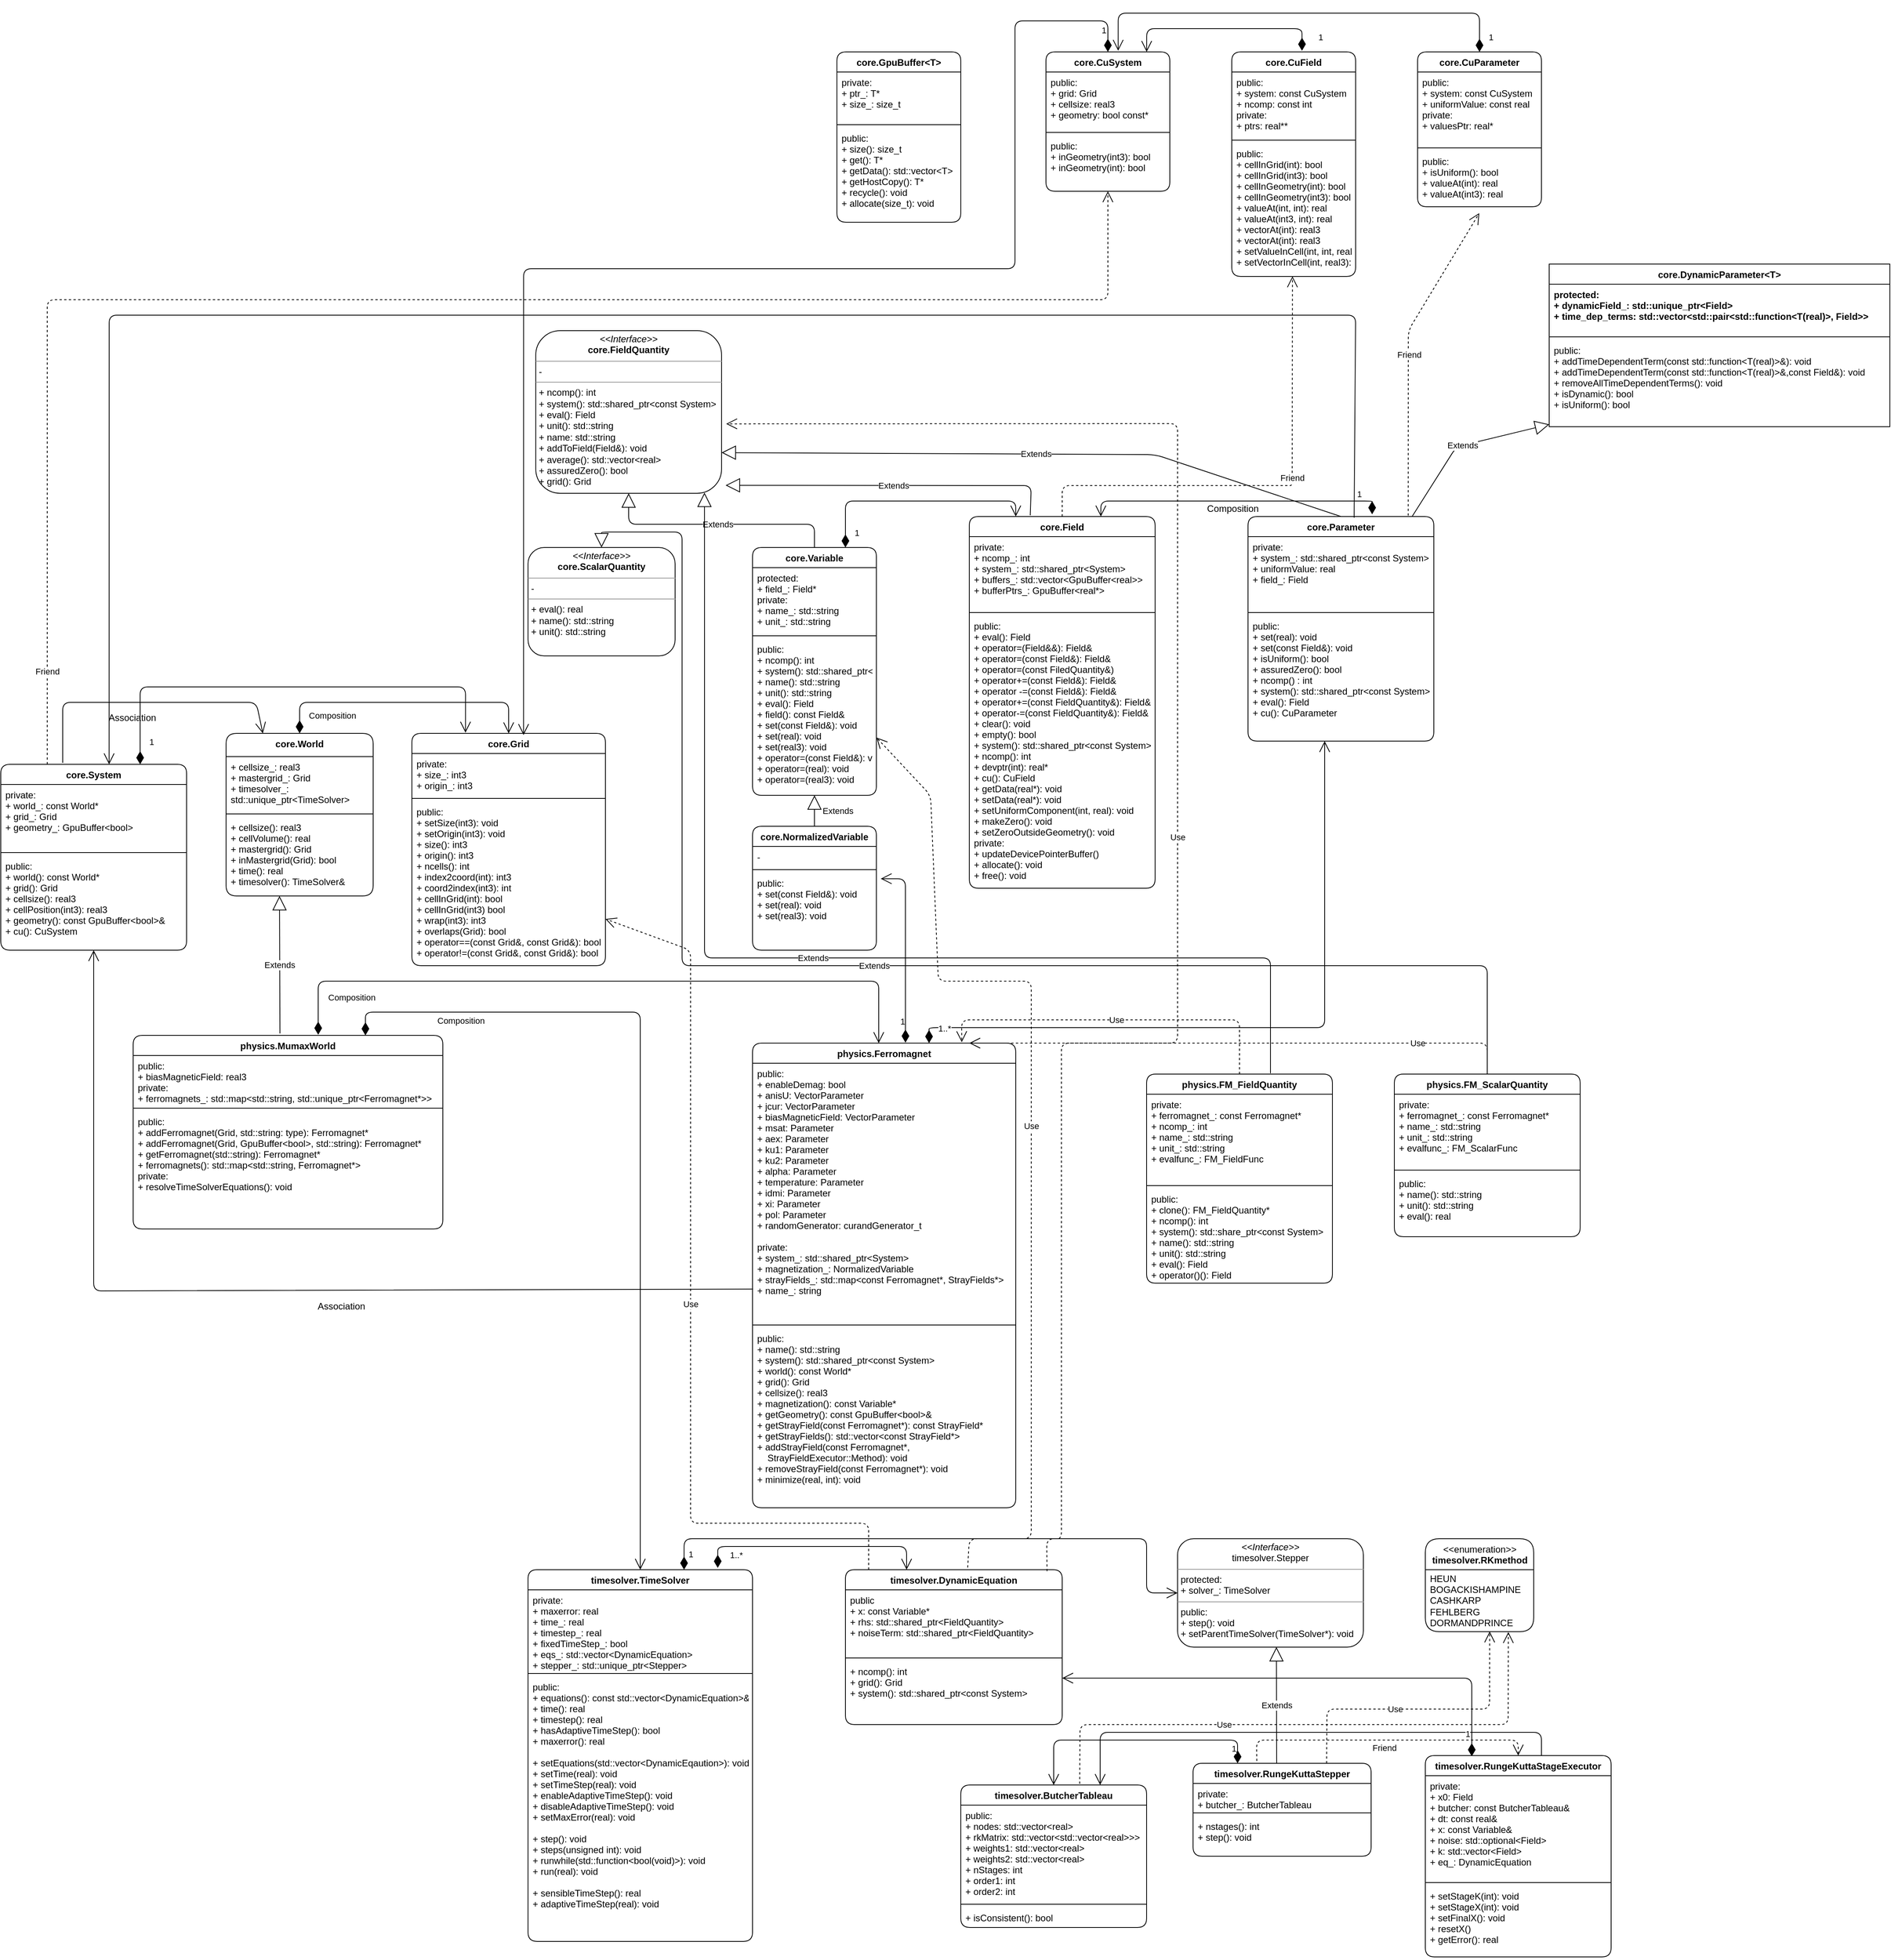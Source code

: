 <mxfile version="13.10.0" type="embed">
    <diagram id="3Fg5za8XqQxQwpxaVsY4" name="Mumax C++">
        <mxGraphModel dx="1527" dy="3972" grid="1" gridSize="10" guides="1" tooltips="1" connect="1" arrows="1" fold="1" page="1" pageScale="1" pageWidth="4681" pageHeight="3300" math="0" shadow="0">
            <root>
                <mxCell id="0"/>
                <mxCell id="1" parent="0"/>
                <mxCell id="2" value="core.World" style="swimlane;fontStyle=1;align=center;verticalAlign=top;childLayout=stackLayout;horizontal=1;startSize=30;horizontalStack=0;resizeParent=1;resizeParentMax=0;resizeLast=0;collapsible=1;marginBottom=0;rounded=1;" parent="1" vertex="1">
                    <mxGeometry x="651" y="-1240" width="190" height="210" as="geometry"/>
                </mxCell>
                <mxCell id="3" value="+ cellsize_: real3&#10;+ mastergrid_: Grid&#10;+ timesolver_: &#10;std::unique_ptr&lt;TimeSolver&gt;" style="text;strokeColor=none;fillColor=none;align=left;verticalAlign=top;spacingLeft=4;spacingRight=4;overflow=hidden;rotatable=0;points=[[0,0.5],[1,0.5]];portConstraint=eastwest;rounded=1;" parent="2" vertex="1">
                    <mxGeometry y="30" width="190" height="70" as="geometry"/>
                </mxCell>
                <mxCell id="4" value="" style="line;strokeWidth=1;fillColor=none;align=left;verticalAlign=middle;spacingTop=-1;spacingLeft=3;spacingRight=3;rotatable=0;labelPosition=right;points=[];portConstraint=eastwest;rounded=1;" parent="2" vertex="1">
                    <mxGeometry y="100" width="190" height="8" as="geometry"/>
                </mxCell>
                <mxCell id="5" value="+ cellsize(): real3&#10;+ cellVolume(): real&#10;+ mastergrid(): Grid&#10;+ inMastergrid(Grid): bool&#10;+ time(): real&#10;+ timesolver(): TimeSolver&amp;" style="text;strokeColor=none;fillColor=none;align=left;verticalAlign=top;spacingLeft=4;spacingRight=4;overflow=hidden;rotatable=0;points=[[0,0.5],[1,0.5]];portConstraint=eastwest;rounded=1;" parent="2" vertex="1">
                    <mxGeometry y="108" width="190" height="102" as="geometry"/>
                </mxCell>
                <mxCell id="11" value="physics.MumaxWorld" style="swimlane;fontStyle=1;align=center;verticalAlign=top;childLayout=stackLayout;horizontal=1;startSize=26;horizontalStack=0;resizeParent=1;resizeParentMax=0;resizeLast=0;collapsible=1;marginBottom=0;rounded=1;" parent="1" vertex="1">
                    <mxGeometry x="531" y="-850" width="400" height="250" as="geometry"/>
                </mxCell>
                <mxCell id="12" value="public:&#10;+ biasMagneticField: real3&#10;private:&#10;+ ferromagnets_: std::map&lt;std::string, std::unique_ptr&lt;Ferromagnet*&gt;&gt;" style="text;strokeColor=none;fillColor=none;align=left;verticalAlign=top;spacingLeft=4;spacingRight=4;overflow=hidden;rotatable=0;points=[[0,0.5],[1,0.5]];portConstraint=eastwest;rounded=1;" parent="11" vertex="1">
                    <mxGeometry y="26" width="400" height="64" as="geometry"/>
                </mxCell>
                <mxCell id="13" value="" style="line;strokeWidth=1;fillColor=none;align=left;verticalAlign=middle;spacingTop=-1;spacingLeft=3;spacingRight=3;rotatable=0;labelPosition=right;points=[];portConstraint=eastwest;rounded=1;" parent="11" vertex="1">
                    <mxGeometry y="90" width="400" height="8" as="geometry"/>
                </mxCell>
                <mxCell id="14" value="public:&#10;+ addFerromagnet(Grid, std::string: type): Ferromagnet*&#10;+ addFerromagnet(Grid, GpuBuffer&lt;bool&gt;, std::string): Ferromagnet*&#10;+ getFerromagnet(std::string): Ferromagnet*&#10;+ ferromagnets(): std::map&lt;std::string, Ferromagnet*&gt;&#10;private:&#10;+ resolveTimeSolverEquations(): void&#10;" style="text;strokeColor=none;fillColor=none;align=left;verticalAlign=top;spacingLeft=4;spacingRight=4;overflow=hidden;rotatable=0;points=[[0,0.5],[1,0.5]];portConstraint=eastwest;rounded=1;" parent="11" vertex="1">
                    <mxGeometry y="98" width="400" height="152" as="geometry"/>
                </mxCell>
                <mxCell id="16" value="timesolver.TimeSolver" style="swimlane;fontStyle=1;align=center;verticalAlign=top;childLayout=stackLayout;horizontal=1;startSize=26;horizontalStack=0;resizeParent=1;resizeParentMax=0;resizeLast=0;collapsible=1;marginBottom=0;rounded=1;" parent="1" vertex="1">
                    <mxGeometry x="1041" y="-160" width="290" height="480" as="geometry"/>
                </mxCell>
                <mxCell id="17" value="private:&#10;+ maxerror: real&#10;+ time_: real&#10;+ timestep_: real&#10;+ fixedTimeStep_: bool&#10;+ eqs_: std::vector&lt;DynamicEquation&gt;&#10;+ stepper_: std::unique_ptr&lt;Stepper&gt;&#10;" style="text;strokeColor=none;fillColor=none;align=left;verticalAlign=top;spacingLeft=4;spacingRight=4;overflow=hidden;rotatable=0;points=[[0,0.5],[1,0.5]];portConstraint=eastwest;rounded=1;" parent="16" vertex="1">
                    <mxGeometry y="26" width="290" height="104" as="geometry"/>
                </mxCell>
                <mxCell id="18" value="" style="line;strokeWidth=1;fillColor=none;align=left;verticalAlign=middle;spacingTop=-1;spacingLeft=3;spacingRight=3;rotatable=0;labelPosition=right;points=[];portConstraint=eastwest;rounded=1;" parent="16" vertex="1">
                    <mxGeometry y="130" width="290" height="8" as="geometry"/>
                </mxCell>
                <mxCell id="19" value="public:&#10;+ equations(): const std::vector&lt;DynamicEquation&gt;&amp;&#10;+ time(): real&#10;+ timestep(): real&#10;+ hasAdaptiveTimeStep(): bool&#10;+ maxerror(): real&#10;&#10;+ setEquations(std::vector&lt;DynamicEqaution&gt;): void&#10;+ setTime(real): void&#10;+ setTimeStep(real): void&#10;+ enableAdaptiveTimeStep(): void&#10;+ disableAdaptiveTimeStep(): void&#10;+ setMaxError(real): void&#10;&#10;+ step(): void&#10;+ steps(unsigned int): void&#10;+ runwhile(std::function&lt;bool(void)&gt;): void&#10;+ run(real): void&#10;&#10;+ sensibleTimeStep(): real&#10;+ adaptiveTimeStep(real): void&#10;" style="text;strokeColor=none;fillColor=none;align=left;verticalAlign=top;spacingLeft=4;spacingRight=4;overflow=hidden;rotatable=0;points=[[0,0.5],[1,0.5]];portConstraint=eastwest;rounded=1;" parent="16" vertex="1">
                    <mxGeometry y="138" width="290" height="342" as="geometry"/>
                </mxCell>
                <mxCell id="20" value="Composition" style="endArrow=open;html=1;endSize=12;startArrow=diamondThin;startSize=14;startFill=1;edgeStyle=orthogonalEdgeStyle;align=left;verticalAlign=bottom;entryX=0.5;entryY=0;entryDx=0;entryDy=0;exitX=0.75;exitY=0;exitDx=0;exitDy=0;" parent="1" source="11" target="16" edge="1">
                    <mxGeometry x="-0.782" y="-20" relative="1" as="geometry">
                        <mxPoint x="811" y="-880" as="sourcePoint"/>
                        <mxPoint x="1071" y="-760.5" as="targetPoint"/>
                        <Array as="points">
                            <mxPoint x="831" y="-880"/>
                            <mxPoint x="1186" y="-880"/>
                        </Array>
                        <mxPoint as="offset"/>
                    </mxGeometry>
                </mxCell>
                <mxCell id="21" value="physics.Ferromagnet" style="swimlane;fontStyle=1;align=center;verticalAlign=top;childLayout=stackLayout;horizontal=1;startSize=26;horizontalStack=0;resizeParent=1;resizeParentMax=0;resizeLast=0;collapsible=1;marginBottom=0;rounded=1;" parent="1" vertex="1">
                    <mxGeometry x="1331" y="-840" width="340" height="600" as="geometry"/>
                </mxCell>
                <mxCell id="22" value="public:&#10;+ enableDemag: bool&#10;+ anisU: VectorParameter&#10;+ jcur: VectorParameter&#10;+ biasMagneticField: VectorParameter&#10;+ msat: Parameter&#10;+ aex: Parameter&#10;+ ku1: Parameter&#10;+ ku2: Parameter&#10;+ alpha: Parameter&#10;+ temperature: Parameter&#10;+ idmi: Parameter&#10;+ xi: Parameter&#10;+ pol: Parameter&#10;+ randomGenerator: curandGenerator_t&#10;&#10;private:&#10;+ system_: std::shared_ptr&lt;System&gt;&#10;+ magnetization_: NormalizedVariable&#10;+ strayFields_: std::map&lt;const Ferromagnet*, StrayFields*&gt;&#10;+ name_: string&#10;&#10;" style="text;strokeColor=none;fillColor=none;align=left;verticalAlign=top;spacingLeft=4;spacingRight=4;overflow=hidden;rotatable=0;points=[[0,0.5],[1,0.5]];portConstraint=eastwest;rounded=1;" parent="21" vertex="1">
                    <mxGeometry y="26" width="340" height="334" as="geometry"/>
                </mxCell>
                <mxCell id="75" value="Use" style="endArrow=open;endSize=12;dashed=1;html=1;" parent="21" target="29" edge="1">
                    <mxGeometry width="160" relative="1" as="geometry">
                        <mxPoint x="150" y="680" as="sourcePoint"/>
                        <mxPoint x="150" y="-100" as="targetPoint"/>
                        <Array as="points">
                            <mxPoint x="150" y="620"/>
                            <mxPoint x="-80" y="620"/>
                            <mxPoint x="-80" y="-120"/>
                        </Array>
                    </mxGeometry>
                </mxCell>
                <mxCell id="23" value="" style="line;strokeWidth=1;fillColor=none;align=left;verticalAlign=middle;spacingTop=-1;spacingLeft=3;spacingRight=3;rotatable=0;labelPosition=right;points=[];portConstraint=eastwest;rounded=1;" parent="21" vertex="1">
                    <mxGeometry y="360" width="340" height="8" as="geometry"/>
                </mxCell>
                <mxCell id="24" value="public:&#10;+ name(): std::string&#10;+ system(): std::shared_ptr&lt;const System&gt;&#10;+ world(): const World*&#10;+ grid(): Grid&#10;+ cellsize(): real3&#10;+ magnetization(): const Variable*&#10;+ getGeometry(): const GpuBuffer&lt;bool&gt;&amp;&#10;+ getStrayField(const Ferromagnet*): const StrayField*&#10;+ getStrayFields(): std::vector&lt;const StrayField*&gt;&#10;+ addStrayField(const Ferromagnet*,&#10;    StrayFieldExecutor::Method): void&#10;+ removeStrayField(const Ferromagnet*): void&#10;+ minimize(real, int): void" style="text;strokeColor=none;fillColor=none;align=left;verticalAlign=top;spacingLeft=4;spacingRight=4;overflow=hidden;rotatable=0;points=[[0,0.5],[1,0.5]];portConstraint=eastwest;rounded=1;" parent="21" vertex="1">
                    <mxGeometry y="368" width="340" height="232" as="geometry"/>
                </mxCell>
                <mxCell id="25" value="Composition" style="endArrow=open;html=1;endSize=12;startArrow=diamondThin;startSize=14;startFill=1;edgeStyle=orthogonalEdgeStyle;align=left;verticalAlign=bottom;exitX=0.59;exitY=-0.004;exitDx=0;exitDy=0;exitPerimeter=0;" parent="1" edge="1">
                    <mxGeometry x="-0.91" y="-11" relative="1" as="geometry">
                        <mxPoint x="770" y="-850.84" as="sourcePoint"/>
                        <mxPoint x="1494" y="-840" as="targetPoint"/>
                        <Array as="points">
                            <mxPoint x="770" y="-920"/>
                            <mxPoint x="1494" y="-920"/>
                        </Array>
                        <mxPoint as="offset"/>
                    </mxGeometry>
                </mxCell>
                <mxCell id="26" value="core.Grid" style="swimlane;fontStyle=1;align=center;verticalAlign=top;childLayout=stackLayout;horizontal=1;startSize=26;horizontalStack=0;resizeParent=1;resizeParentMax=0;resizeLast=0;collapsible=1;marginBottom=0;rounded=1;" parent="1" vertex="1">
                    <mxGeometry x="891" y="-1240" width="250" height="300" as="geometry"/>
                </mxCell>
                <mxCell id="27" value="private:&#10;+ size_: int3&#10;+ origin_: int3" style="text;strokeColor=none;fillColor=none;align=left;verticalAlign=top;spacingLeft=4;spacingRight=4;overflow=hidden;rotatable=0;points=[[0,0.5],[1,0.5]];portConstraint=eastwest;rounded=1;" parent="26" vertex="1">
                    <mxGeometry y="26" width="250" height="54" as="geometry"/>
                </mxCell>
                <mxCell id="28" value="" style="line;strokeWidth=1;fillColor=none;align=left;verticalAlign=middle;spacingTop=-1;spacingLeft=3;spacingRight=3;rotatable=0;labelPosition=right;points=[];portConstraint=eastwest;rounded=1;" parent="26" vertex="1">
                    <mxGeometry y="80" width="250" height="8" as="geometry"/>
                </mxCell>
                <mxCell id="29" value="public:&#10;+ setSize(int3): void&#10;+ setOrigin(int3): void&#10;+ size(): int3&#10;+ origin(): int3&#10;+ ncells(): int&#10;+ index2coord(int): int3&#10;+ coord2index(int3): int&#10;+ cellInGrid(int): bool&#10;+ cellInGrid(int3) bool&#10;+ wrap(int3): int3&#10;+ overlaps(Grid): bool&#10;+ operator==(const Grid&amp;, const Grid&amp;): bool&#10;+ operator!=(const Grid&amp;, const Grid&amp;): bool&#10;" style="text;strokeColor=none;fillColor=none;align=left;verticalAlign=top;spacingLeft=4;spacingRight=4;overflow=hidden;rotatable=0;points=[[0,0.5],[1,0.5]];portConstraint=eastwest;rounded=1;" parent="26" vertex="1">
                    <mxGeometry y="88" width="250" height="212" as="geometry"/>
                </mxCell>
                <mxCell id="30" value="Composition" style="endArrow=open;html=1;endSize=12;startArrow=diamondThin;startSize=14;startFill=1;edgeStyle=orthogonalEdgeStyle;align=left;verticalAlign=bottom;exitX=0.5;exitY=0;exitDx=0;exitDy=0;entryX=0.5;entryY=0;entryDx=0;entryDy=0;" parent="1" source="2" target="26" edge="1">
                    <mxGeometry x="-0.921" y="-10" relative="1" as="geometry">
                        <mxPoint x="731" y="-1280" as="sourcePoint"/>
                        <mxPoint x="891" y="-1280" as="targetPoint"/>
                        <Array as="points">
                            <mxPoint x="746" y="-1280"/>
                            <mxPoint x="1016" y="-1280"/>
                        </Array>
                        <mxPoint as="offset"/>
                    </mxGeometry>
                </mxCell>
                <mxCell id="31" value="timesolver.DynamicEquation&#10;" style="swimlane;fontStyle=1;align=center;verticalAlign=top;childLayout=stackLayout;horizontal=1;startSize=26;horizontalStack=0;resizeParent=1;resizeParentMax=0;resizeLast=0;collapsible=1;marginBottom=0;rounded=1;" parent="1" vertex="1">
                    <mxGeometry x="1451" y="-160" width="280" height="200" as="geometry"/>
                </mxCell>
                <mxCell id="32" value="public&#10;+ x: const Variable*&#10;+ rhs: std::shared_ptr&lt;FieldQuantity&gt;&#10;+ noiseTerm: std::shared_ptr&lt;FieldQuantity&gt;" style="text;strokeColor=none;fillColor=none;align=left;verticalAlign=top;spacingLeft=4;spacingRight=4;overflow=hidden;rotatable=0;points=[[0,0.5],[1,0.5]];portConstraint=eastwest;rounded=1;" parent="31" vertex="1">
                    <mxGeometry y="26" width="280" height="84" as="geometry"/>
                </mxCell>
                <mxCell id="33" value="" style="line;strokeWidth=1;fillColor=none;align=left;verticalAlign=middle;spacingTop=-1;spacingLeft=3;spacingRight=3;rotatable=0;labelPosition=right;points=[];portConstraint=eastwest;rounded=1;" parent="31" vertex="1">
                    <mxGeometry y="110" width="280" height="8" as="geometry"/>
                </mxCell>
                <mxCell id="34" value="+ ncomp(): int&#10;+ grid(): Grid&#10;+ system(): std::shared_ptr&lt;const System&gt;" style="text;strokeColor=none;fillColor=none;align=left;verticalAlign=top;spacingLeft=4;spacingRight=4;overflow=hidden;rotatable=0;points=[[0,0.5],[1,0.5]];portConstraint=eastwest;rounded=1;" parent="31" vertex="1">
                    <mxGeometry y="118" width="280" height="82" as="geometry"/>
                </mxCell>
                <mxCell id="36" value="&lt;br&gt;" style="endArrow=open;html=1;endSize=12;startArrow=diamondThin;startSize=14;startFill=1;edgeStyle=orthogonalEdgeStyle;align=left;verticalAlign=bottom;exitX=0.695;exitY=0;exitDx=0;exitDy=0;exitPerimeter=0;" parent="1" source="16" target="130" edge="1">
                    <mxGeometry x="-0.899" y="-18" relative="1" as="geometry">
                        <mxPoint x="1243" y="-170" as="sourcePoint"/>
                        <mxPoint x="1611" y="-200" as="targetPoint"/>
                        <Array as="points">
                            <mxPoint x="1243" y="-200"/>
                            <mxPoint x="1840" y="-200"/>
                            <mxPoint x="1840" y="-130"/>
                        </Array>
                        <mxPoint as="offset"/>
                    </mxGeometry>
                </mxCell>
                <mxCell id="142" value="1" style="edgeLabel;html=1;align=center;verticalAlign=middle;resizable=0;points=[];" parent="36" vertex="1" connectable="0">
                    <mxGeometry x="0.603" y="-6" relative="1" as="geometry">
                        <mxPoint x="-551.19" y="14" as="offset"/>
                    </mxGeometry>
                </mxCell>
                <mxCell id="38" value="core.Variable" style="swimlane;fontStyle=1;align=center;verticalAlign=top;childLayout=stackLayout;horizontal=1;startSize=26;horizontalStack=0;resizeParent=1;resizeParentMax=0;resizeLast=0;collapsible=1;marginBottom=0;rounded=1;" parent="1" vertex="1">
                    <mxGeometry x="1331" y="-1480" width="160" height="320" as="geometry"/>
                </mxCell>
                <mxCell id="39" value="protected:&#10;+ field_: Field*&#10;private:&#10;+ name_: std::string&#10;+ unit_: std::string" style="text;strokeColor=none;fillColor=none;align=left;verticalAlign=top;spacingLeft=4;spacingRight=4;overflow=hidden;rotatable=0;points=[[0,0.5],[1,0.5]];portConstraint=eastwest;rounded=1;" parent="38" vertex="1">
                    <mxGeometry y="26" width="160" height="84" as="geometry"/>
                </mxCell>
                <mxCell id="40" value="" style="line;strokeWidth=1;fillColor=none;align=left;verticalAlign=middle;spacingTop=-1;spacingLeft=3;spacingRight=3;rotatable=0;labelPosition=right;points=[];portConstraint=eastwest;rounded=1;" parent="38" vertex="1">
                    <mxGeometry y="110" width="160" height="8" as="geometry"/>
                </mxCell>
                <mxCell id="41" value="public:&#10;+ ncomp(): int&#10;+ system(): std::shared_ptr&lt;const System&gt;&#10;+ name(): std::string&#10;+ unit(): std::string&#10;+ eval(): Field&#10;+ field(): const Field&amp;&#10;+ set(const Field&amp;): void&#10;+ set(real): void&#10;+ set(real3): void&#10;+ operator=(const Field&amp;): void&#10;+ operator=(real): void&#10;+ operator=(real3): void" style="text;strokeColor=none;fillColor=none;align=left;verticalAlign=top;spacingLeft=4;spacingRight=4;overflow=hidden;rotatable=0;points=[[0,0.5],[1,0.5]];portConstraint=eastwest;rounded=1;" parent="38" vertex="1">
                    <mxGeometry y="118" width="160" height="202" as="geometry"/>
                </mxCell>
                <mxCell id="42" value="core.NormalizedVariable" style="swimlane;fontStyle=1;align=center;verticalAlign=top;childLayout=stackLayout;horizontal=1;startSize=26;horizontalStack=0;resizeParent=1;resizeParentMax=0;resizeLast=0;collapsible=1;marginBottom=0;rounded=1;" parent="1" vertex="1">
                    <mxGeometry x="1331" y="-1120" width="160" height="160" as="geometry"/>
                </mxCell>
                <mxCell id="43" value="-" style="text;strokeColor=none;fillColor=none;align=left;verticalAlign=top;spacingLeft=4;spacingRight=4;overflow=hidden;rotatable=0;points=[[0,0.5],[1,0.5]];portConstraint=eastwest;rounded=1;" parent="42" vertex="1">
                    <mxGeometry y="26" width="160" height="26" as="geometry"/>
                </mxCell>
                <mxCell id="44" value="" style="line;strokeWidth=1;fillColor=none;align=left;verticalAlign=middle;spacingTop=-1;spacingLeft=3;spacingRight=3;rotatable=0;labelPosition=right;points=[];portConstraint=eastwest;rounded=1;" parent="42" vertex="1">
                    <mxGeometry y="52" width="160" height="8" as="geometry"/>
                </mxCell>
                <mxCell id="45" value="public:&#10;+ set(const Field&amp;): void&#10;+ set(real): void&#10;+ set(real3): void" style="text;strokeColor=none;fillColor=none;align=left;verticalAlign=top;spacingLeft=4;spacingRight=4;overflow=hidden;rotatable=0;points=[[0,0.5],[1,0.5]];portConstraint=eastwest;rounded=1;" parent="42" vertex="1">
                    <mxGeometry y="60" width="160" height="100" as="geometry"/>
                </mxCell>
                <mxCell id="49" value="&lt;p style=&quot;margin: 0px ; margin-top: 4px ; text-align: center&quot;&gt;&lt;i&gt;&amp;lt;&amp;lt;Interface&amp;gt;&amp;gt;&lt;/i&gt;&lt;br&gt;&lt;b&gt;core.FieldQuantity&lt;/b&gt;&lt;/p&gt;&lt;hr size=&quot;1&quot;&gt;&lt;p style=&quot;margin: 0px ; margin-left: 4px&quot;&gt;-&lt;/p&gt;&lt;hr size=&quot;1&quot;&gt;&lt;p style=&quot;margin: 0px ; margin-left: 4px&quot;&gt;+ ncomp(): int&lt;br&gt;+ system(): std::shared_ptr&amp;lt;const System&amp;gt;&lt;/p&gt;&lt;p style=&quot;margin: 0px ; margin-left: 4px&quot;&gt;+ eval(): Field&lt;/p&gt;&lt;p style=&quot;margin: 0px ; margin-left: 4px&quot;&gt;+ unit(): std::string&lt;/p&gt;&lt;p style=&quot;margin: 0px ; margin-left: 4px&quot;&gt;+ name: std::string&lt;/p&gt;&lt;p style=&quot;margin: 0px ; margin-left: 4px&quot;&gt;+ addToField(Field&amp;amp;): void&lt;/p&gt;&lt;p style=&quot;margin: 0px ; margin-left: 4px&quot;&gt;+ average(): std::vector&amp;lt;real&amp;gt;&lt;/p&gt;&lt;p style=&quot;margin: 0px ; margin-left: 4px&quot;&gt;+ assuredZero(): bool&lt;/p&gt;&lt;p style=&quot;margin: 0px ; margin-left: 4px&quot;&gt;+ grid(): Grid&lt;/p&gt;" style="verticalAlign=top;align=left;overflow=fill;fontSize=12;fontFamily=Helvetica;html=1;rounded=1;" parent="1" vertex="1">
                    <mxGeometry x="1051" y="-1760" width="240" height="210" as="geometry"/>
                </mxCell>
                <mxCell id="58" value="core.Field" style="swimlane;fontStyle=1;align=center;verticalAlign=top;childLayout=stackLayout;horizontal=1;startSize=26;horizontalStack=0;resizeParent=1;resizeParentMax=0;resizeLast=0;collapsible=1;marginBottom=0;rounded=1;" parent="1" vertex="1">
                    <mxGeometry x="1611" y="-1520" width="240" height="480" as="geometry"/>
                </mxCell>
                <mxCell id="59" value="private:&#10;+ ncomp_: int&#10;+ system_: std::shared_ptr&lt;System&gt;&#10;+ buffers_: std::vector&lt;GpuBuffer&lt;real&gt;&gt;&#10;+ bufferPtrs_: GpuBuffer&lt;real*&gt;" style="text;strokeColor=none;fillColor=none;align=left;verticalAlign=top;spacingLeft=4;spacingRight=4;overflow=hidden;rotatable=0;points=[[0,0.5],[1,0.5]];portConstraint=eastwest;rounded=1;" parent="58" vertex="1">
                    <mxGeometry y="26" width="240" height="94" as="geometry"/>
                </mxCell>
                <mxCell id="60" value="" style="line;strokeWidth=1;fillColor=none;align=left;verticalAlign=middle;spacingTop=-1;spacingLeft=3;spacingRight=3;rotatable=0;labelPosition=right;points=[];portConstraint=eastwest;rounded=1;" parent="58" vertex="1">
                    <mxGeometry y="120" width="240" height="8" as="geometry"/>
                </mxCell>
                <mxCell id="61" value="public:&#10;+ eval(): Field&#10;+ operator=(Field&amp;&amp;): Field&amp;&#10;+ operator=(const Field&amp;): Field&amp;&#10;+ operator=(const FiledQuantity&amp;)&#10;+ operator+=(const Field&amp;): Field&amp;&#10;+ operator -=(const Field&amp;): Field&amp;&#10;+ operator+=(const FieldQuantity&amp;): Field&amp;&#10;+ operator-=(const FieldQuantity&amp;): Field&amp;&#10;+ clear(): void&#10;+ empty(): bool&#10;+ system(): std::shared_ptr&lt;const System&gt;&#10;+ ncomp(): int&#10;+ devptr(int): real*&#10;+ cu(): CuField&#10;+ getData(real*): void&#10;+ setData(real*): void&#10;+ setUniformComponent(int, real): void&#10;+ makeZero(): void&#10;+ setZeroOutsideGeometry(): void&#10;private:&#10;+ updateDevicePointerBuffer()&#10;+ allocate(): void&#10;+ free(): void" style="text;strokeColor=none;fillColor=none;align=left;verticalAlign=top;spacingLeft=4;spacingRight=4;overflow=hidden;rotatable=0;points=[[0,0.5],[1,0.5]];portConstraint=eastwest;rounded=1;" parent="58" vertex="1">
                    <mxGeometry y="128" width="240" height="352" as="geometry"/>
                </mxCell>
                <mxCell id="62" value="Extends" style="endArrow=block;endSize=16;endFill=0;html=1;exitX=0.5;exitY=0;exitDx=0;exitDy=0;" parent="1" source="38" target="49" edge="1">
                    <mxGeometry width="160" relative="1" as="geometry">
                        <mxPoint x="1301" y="-1520" as="sourcePoint"/>
                        <mxPoint x="1341" y="-1530" as="targetPoint"/>
                        <Array as="points">
                            <mxPoint x="1411" y="-1510"/>
                            <mxPoint x="1171" y="-1510"/>
                        </Array>
                    </mxGeometry>
                </mxCell>
                <mxCell id="63" value="Extends" style="endArrow=block;endSize=16;endFill=0;html=1;exitX=0.5;exitY=0;exitDx=0;exitDy=0;" parent="1" source="42" target="41" edge="1">
                    <mxGeometry y="-30" width="160" relative="1" as="geometry">
                        <mxPoint x="1341" y="-1150" as="sourcePoint"/>
                        <mxPoint x="1501" y="-1150" as="targetPoint"/>
                        <mxPoint as="offset"/>
                    </mxGeometry>
                </mxCell>
                <mxCell id="64" value="Extends" style="endArrow=block;endSize=16;endFill=0;html=1;exitX=0.474;exitY=-0.01;exitDx=0;exitDy=0;exitPerimeter=0;" parent="1" source="11" edge="1">
                    <mxGeometry width="160" relative="1" as="geometry">
                        <mxPoint x="731" y="-853" as="sourcePoint"/>
                        <mxPoint x="720" y="-1030" as="targetPoint"/>
                        <Array as="points"/>
                    </mxGeometry>
                </mxCell>
                <mxCell id="66" value="Friend" style="endArrow=open;endSize=12;dashed=1;html=1;exitX=0.5;exitY=0;exitDx=0;exitDy=0;entryX=0.49;entryY=0.999;entryDx=0;entryDy=0;entryPerimeter=0;" parent="1" source="58" target="160" edge="1">
                    <mxGeometry x="0.143" width="160" relative="1" as="geometry">
                        <mxPoint x="1731" y="-1560" as="sourcePoint"/>
                        <mxPoint x="2030.885" y="-1810" as="targetPoint"/>
                        <Array as="points">
                            <mxPoint x="1731" y="-1560"/>
                            <mxPoint x="2020" y="-1560"/>
                            <mxPoint x="2028" y="-1560"/>
                        </Array>
                        <mxPoint as="offset"/>
                    </mxGeometry>
                </mxCell>
                <mxCell id="68" value="Extends" style="endArrow=block;endSize=16;endFill=0;html=1;exitX=0.328;exitY=-0.003;exitDx=0;exitDy=0;exitPerimeter=0;entryX=1.022;entryY=0.951;entryDx=0;entryDy=0;entryPerimeter=0;" parent="1" source="58" target="49" edge="1">
                    <mxGeometry width="160" relative="1" as="geometry">
                        <mxPoint x="1721" y="-1560" as="sourcePoint"/>
                        <mxPoint x="1411" y="-1560" as="targetPoint"/>
                        <Array as="points">
                            <mxPoint x="1691" y="-1560"/>
                        </Array>
                    </mxGeometry>
                </mxCell>
                <mxCell id="71" value="Use" style="endArrow=open;endSize=12;dashed=1;html=1;exitX=0.564;exitY=-0.014;exitDx=0;exitDy=0;exitPerimeter=0;" parent="1" source="31" target="38" edge="1">
                    <mxGeometry width="160" relative="1" as="geometry">
                        <mxPoint x="1571" y="-750" as="sourcePoint"/>
                        <mxPoint x="1891" y="-1630" as="targetPoint"/>
                        <Array as="points">
                            <mxPoint x="1611" y="-200"/>
                            <mxPoint x="1691" y="-200"/>
                            <mxPoint x="1691" y="-920"/>
                            <mxPoint x="1571" y="-920"/>
                            <mxPoint x="1561" y="-1160"/>
                        </Array>
                    </mxGeometry>
                </mxCell>
                <mxCell id="72" value="Use" style="endArrow=open;endSize=12;dashed=1;html=1;exitX=0.93;exitY=0.01;exitDx=0;exitDy=0;exitPerimeter=0;entryX=1.025;entryY=0.573;entryDx=0;entryDy=0;entryPerimeter=0;" parent="1" source="31" target="49" edge="1">
                    <mxGeometry width="160" relative="1" as="geometry">
                        <mxPoint x="1721" y="-200" as="sourcePoint"/>
                        <mxPoint x="1912.6" y="-1750" as="targetPoint"/>
                        <Array as="points">
                            <mxPoint x="1711" y="-200"/>
                            <mxPoint x="1730" y="-200"/>
                            <mxPoint x="1730" y="-840"/>
                            <mxPoint x="1880" y="-840"/>
                            <mxPoint x="1880" y="-1640"/>
                        </Array>
                    </mxGeometry>
                </mxCell>
                <mxCell id="78" value="core.Parameter" style="swimlane;fontStyle=1;align=center;verticalAlign=top;childLayout=stackLayout;horizontal=1;startSize=26;horizontalStack=0;resizeParent=1;resizeParentMax=0;resizeLast=0;collapsible=1;marginBottom=0;rounded=1;" parent="1" vertex="1">
                    <mxGeometry x="1971" y="-1520" width="240" height="290" as="geometry"/>
                </mxCell>
                <mxCell id="79" value="private:&#10;+ system_: std::shared_ptr&lt;const System&gt;&#10;+ uniformValue: real&#10;+ field_: Field" style="text;strokeColor=none;fillColor=none;align=left;verticalAlign=top;spacingLeft=4;spacingRight=4;overflow=hidden;rotatable=0;points=[[0,0.5],[1,0.5]];portConstraint=eastwest;rounded=1;" parent="78" vertex="1">
                    <mxGeometry y="26" width="240" height="94" as="geometry"/>
                </mxCell>
                <mxCell id="80" value="" style="line;strokeWidth=1;fillColor=none;align=left;verticalAlign=middle;spacingTop=-1;spacingLeft=3;spacingRight=3;rotatable=0;labelPosition=right;points=[];portConstraint=eastwest;rounded=1;" parent="78" vertex="1">
                    <mxGeometry y="120" width="240" height="8" as="geometry"/>
                </mxCell>
                <mxCell id="81" value="public:&#10;+ set(real): void&#10;+ set(const Field&amp;): void&#10;+ isUniform(): bool&#10;+ assuredZero(): bool&#10;+ ncomp() : int&#10;+ system(): std::shared_ptr&lt;const System&gt;&#10;+ eval(): Field&#10;+ cu(): CuParameter" style="text;strokeColor=none;fillColor=none;align=left;verticalAlign=top;spacingLeft=4;spacingRight=4;overflow=hidden;rotatable=0;points=[[0,0.5],[1,0.5]];portConstraint=eastwest;rounded=1;" parent="78" vertex="1">
                    <mxGeometry y="128" width="240" height="162" as="geometry"/>
                </mxCell>
                <mxCell id="82" value="core.CuParameter" style="swimlane;fontStyle=1;align=center;verticalAlign=top;childLayout=stackLayout;horizontal=1;startSize=26;horizontalStack=0;resizeParent=1;resizeParentMax=0;resizeLast=0;collapsible=1;marginBottom=0;rounded=1;" parent="1" vertex="1">
                    <mxGeometry x="2190" y="-2120" width="160" height="200" as="geometry"/>
                </mxCell>
                <mxCell id="83" value="public:&#10;+ system: const CuSystem&#10;+ uniformValue: const real&#10;private:&#10;+ valuesPtr: real*" style="text;strokeColor=none;align=left;verticalAlign=top;spacingLeft=4;spacingRight=4;overflow=hidden;rotatable=0;points=[[0,0.5],[1,0.5]];portConstraint=eastwest;rounded=1;" parent="82" vertex="1">
                    <mxGeometry y="26" width="160" height="94" as="geometry"/>
                </mxCell>
                <mxCell id="84" value="" style="line;strokeWidth=1;align=left;verticalAlign=middle;spacingTop=-1;spacingLeft=3;spacingRight=3;rotatable=0;labelPosition=right;points=[];portConstraint=eastwest;rounded=1;fillColor=none;" parent="82" vertex="1">
                    <mxGeometry y="120" width="160" height="8" as="geometry"/>
                </mxCell>
                <mxCell id="85" value="public:&#10;+ isUniform(): bool&#10;+ valueAt(int): real&#10;+ valueAt(int3): real" style="text;strokeColor=none;align=left;verticalAlign=top;spacingLeft=4;spacingRight=4;overflow=hidden;rotatable=0;points=[[0,0.5],[1,0.5]];portConstraint=eastwest;rounded=1;" parent="82" vertex="1">
                    <mxGeometry y="128" width="160" height="72" as="geometry"/>
                </mxCell>
                <mxCell id="86" value="Friend" style="endArrow=open;endSize=12;dashed=1;html=1;exitX=0.862;exitY=-0.004;exitDx=0;exitDy=0;exitPerimeter=0;entryX=0.498;entryY=1.115;entryDx=0;entryDy=0;entryPerimeter=0;" parent="1" source="78" target="85" edge="1">
                    <mxGeometry x="-0.003" y="-1" width="160" relative="1" as="geometry">
                        <mxPoint x="2091" y="-1560" as="sourcePoint"/>
                        <mxPoint x="2251" y="-1560" as="targetPoint"/>
                        <Array as="points">
                            <mxPoint x="2178" y="-1760"/>
                        </Array>
                        <mxPoint as="offset"/>
                    </mxGeometry>
                </mxCell>
                <mxCell id="87" value="Extends" style="endArrow=block;endSize=16;endFill=0;html=1;exitX=0.5;exitY=0;exitDx=0;exitDy=0;entryX=1;entryY=0.75;entryDx=0;entryDy=0;" parent="1" source="78" target="49" edge="1">
                    <mxGeometry width="160" relative="1" as="geometry">
                        <mxPoint x="2031" y="-1580" as="sourcePoint"/>
                        <mxPoint x="2191" y="-1580" as="targetPoint"/>
                        <Array as="points">
                            <mxPoint x="1851" y="-1600"/>
                        </Array>
                    </mxGeometry>
                </mxCell>
                <mxCell id="88" value="1" style="endArrow=open;html=1;endSize=12;startArrow=diamondThin;startSize=14;startFill=1;edgeStyle=orthogonalEdgeStyle;align=left;verticalAlign=bottom;entryX=0.708;entryY=0;entryDx=0;entryDy=0;entryPerimeter=0;exitX=0.668;exitY=-0.01;exitDx=0;exitDy=0;exitPerimeter=0;" parent="1" source="78" target="58" edge="1">
                    <mxGeometry x="-0.805" relative="1" as="geometry">
                        <mxPoint x="2131" y="-1540" as="sourcePoint"/>
                        <mxPoint x="1771" y="-1550" as="targetPoint"/>
                        <Array as="points">
                            <mxPoint x="2131" y="-1540"/>
                            <mxPoint x="1781" y="-1540"/>
                        </Array>
                        <mxPoint as="offset"/>
                    </mxGeometry>
                </mxCell>
                <mxCell id="89" value="Composition" style="text;html=1;align=center;verticalAlign=middle;resizable=0;points=[];autosize=1;rounded=1;" parent="1" vertex="1">
                    <mxGeometry x="1911" y="-1540" width="80" height="20" as="geometry"/>
                </mxCell>
                <mxCell id="90" value="1" style="endArrow=open;html=1;endSize=12;startArrow=diamondThin;startSize=14;startFill=1;edgeStyle=orthogonalEdgeStyle;align=left;verticalAlign=bottom;exitX=0.75;exitY=0;exitDx=0;exitDy=0;" parent="1" source="38" edge="1">
                    <mxGeometry x="-0.933" y="-10" relative="1" as="geometry">
                        <mxPoint x="1511" y="-1520" as="sourcePoint"/>
                        <mxPoint x="1671" y="-1520" as="targetPoint"/>
                        <Array as="points">
                            <mxPoint x="1451" y="-1540"/>
                            <mxPoint x="1671" y="-1540"/>
                        </Array>
                        <mxPoint as="offset"/>
                    </mxGeometry>
                </mxCell>
                <mxCell id="91" value="core.System" style="swimlane;fontStyle=1;align=center;verticalAlign=top;childLayout=stackLayout;horizontal=1;startSize=26;horizontalStack=0;resizeParent=1;resizeParentMax=0;resizeLast=0;collapsible=1;marginBottom=0;rounded=1;" parent="1" vertex="1">
                    <mxGeometry x="360" y="-1200" width="240" height="240" as="geometry"/>
                </mxCell>
                <mxCell id="92" value="private:&#10;+ world_: const World*&#10;+ grid_: Grid&#10;+ geometry_: GpuBuffer&lt;bool&gt; " style="text;strokeColor=none;fillColor=none;align=left;verticalAlign=top;spacingLeft=4;spacingRight=4;overflow=hidden;rotatable=0;points=[[0,0.5],[1,0.5]];portConstraint=eastwest;rounded=1;" parent="91" vertex="1">
                    <mxGeometry y="26" width="240" height="84" as="geometry"/>
                </mxCell>
                <mxCell id="93" value="" style="line;strokeWidth=1;fillColor=none;align=left;verticalAlign=middle;spacingTop=-1;spacingLeft=3;spacingRight=3;rotatable=0;labelPosition=right;points=[];portConstraint=eastwest;rounded=1;" parent="91" vertex="1">
                    <mxGeometry y="110" width="240" height="8" as="geometry"/>
                </mxCell>
                <mxCell id="94" value="public:&#10;+ world(): const World*&#10;+ grid(): Grid&#10;+ cellsize(): real3&#10;+ cellPosition(int3): real3&#10;+ geometry(): const GpuBuffer&lt;bool&gt;&amp;&#10;+ cu(): CuSystem" style="text;strokeColor=none;fillColor=none;align=left;verticalAlign=top;spacingLeft=4;spacingRight=4;overflow=hidden;rotatable=0;points=[[0,0.5],[1,0.5]];portConstraint=eastwest;rounded=1;" parent="91" vertex="1">
                    <mxGeometry y="118" width="240" height="122" as="geometry"/>
                </mxCell>
                <mxCell id="95" value="" style="endArrow=open;endFill=1;endSize=12;html=1;entryX=0.25;entryY=0;entryDx=0;entryDy=0;" parent="1" target="2" edge="1">
                    <mxGeometry width="160" relative="1" as="geometry">
                        <mxPoint x="440" y="-1202" as="sourcePoint"/>
                        <mxPoint x="670" y="-1280" as="targetPoint"/>
                        <Array as="points">
                            <mxPoint x="440" y="-1240"/>
                            <mxPoint x="440" y="-1280"/>
                            <mxPoint x="580" y="-1280"/>
                            <mxPoint x="690" y="-1280"/>
                        </Array>
                    </mxGeometry>
                </mxCell>
                <mxCell id="98" value="Association" style="text;html=1;strokeColor=none;fillColor=none;align=center;verticalAlign=middle;whiteSpace=wrap;rounded=1;" parent="1" vertex="1">
                    <mxGeometry x="510" y="-1270" width="40" height="20" as="geometry"/>
                </mxCell>
                <mxCell id="100" value="1" style="endArrow=open;html=1;endSize=12;startArrow=diamondThin;startSize=14;startFill=1;edgeStyle=orthogonalEdgeStyle;align=left;verticalAlign=bottom;entryX=0.277;entryY=-0.003;entryDx=0;entryDy=0;entryPerimeter=0;" parent="1" target="26" edge="1">
                    <mxGeometry x="-0.929" y="-10" relative="1" as="geometry">
                        <mxPoint x="540" y="-1200" as="sourcePoint"/>
                        <mxPoint x="960" y="-1320" as="targetPoint"/>
                        <Array as="points">
                            <mxPoint x="540" y="-1200"/>
                            <mxPoint x="540" y="-1300"/>
                            <mxPoint x="960" y="-1300"/>
                        </Array>
                        <mxPoint as="offset"/>
                    </mxGeometry>
                </mxCell>
                <mxCell id="101" value="" style="endArrow=open;endFill=1;endSize=12;html=1;exitX=0.571;exitY=0.005;exitDx=0;exitDy=0;exitPerimeter=0;entryX=0.583;entryY=0;entryDx=0;entryDy=0;entryPerimeter=0;" parent="1" source="78" target="91" edge="1">
                    <mxGeometry width="160" relative="1" as="geometry">
                        <mxPoint x="2100" y="-1570" as="sourcePoint"/>
                        <mxPoint x="500" y="-1780" as="targetPoint"/>
                        <Array as="points">
                            <mxPoint x="2110" y="-1780"/>
                            <mxPoint x="500" y="-1780"/>
                        </Array>
                    </mxGeometry>
                </mxCell>
                <mxCell id="102" value="1..*" style="endArrow=open;html=1;endSize=12;startArrow=diamondThin;startSize=14;startFill=1;edgeStyle=orthogonalEdgeStyle;align=left;verticalAlign=bottom;" parent="1" source="21" target="81" edge="1">
                    <mxGeometry x="-0.933" y="-10" relative="1" as="geometry">
                        <mxPoint x="1570" y="-850" as="sourcePoint"/>
                        <mxPoint x="2070" y="-1020" as="targetPoint"/>
                        <Array as="points">
                            <mxPoint x="1559" y="-860"/>
                            <mxPoint x="2070" y="-860"/>
                        </Array>
                        <mxPoint as="offset"/>
                    </mxGeometry>
                </mxCell>
                <mxCell id="103" value="" style="endArrow=open;endFill=1;endSize=12;html=1;exitX=0.002;exitY=0.873;exitDx=0;exitDy=0;exitPerimeter=0;" parent="1" source="22" target="94" edge="1">
                    <mxGeometry width="160" relative="1" as="geometry">
                        <mxPoint x="1300" y="-537" as="sourcePoint"/>
                        <mxPoint x="1390" y="-890" as="targetPoint"/>
                        <Array as="points">
                            <mxPoint x="480" y="-520"/>
                        </Array>
                    </mxGeometry>
                </mxCell>
                <mxCell id="107" value="Association" style="text;html=1;strokeColor=none;fillColor=none;align=center;verticalAlign=middle;whiteSpace=wrap;rounded=1;" parent="1" vertex="1">
                    <mxGeometry x="780" y="-510" width="40" height="20" as="geometry"/>
                </mxCell>
                <mxCell id="108" value="1" style="endArrow=open;html=1;endSize=12;startArrow=diamondThin;startSize=14;startFill=1;edgeStyle=orthogonalEdgeStyle;align=left;verticalAlign=bottom;exitX=0.581;exitY=-0.001;exitDx=0;exitDy=0;exitPerimeter=0;entryX=1.035;entryY=0.077;entryDx=0;entryDy=0;entryPerimeter=0;" parent="1" source="21" target="45" edge="1">
                    <mxGeometry x="-0.841" y="9" relative="1" as="geometry">
                        <mxPoint x="1410" y="-960" as="sourcePoint"/>
                        <mxPoint x="1570" y="-960" as="targetPoint"/>
                        <mxPoint y="1" as="offset"/>
                    </mxGeometry>
                </mxCell>
                <mxCell id="109" value="physics.FM_FieldQuantity" style="swimlane;fontStyle=1;align=center;verticalAlign=top;childLayout=stackLayout;horizontal=1;startSize=26;horizontalStack=0;resizeParent=1;resizeParentMax=0;resizeLast=0;collapsible=1;marginBottom=0;rounded=1;" parent="1" vertex="1">
                    <mxGeometry x="1840" y="-800" width="240" height="270" as="geometry"/>
                </mxCell>
                <mxCell id="110" value="private:&#10;+ ferromagnet_: const Ferromagnet*&#10;+ ncomp_: int&#10;+ name_: std::string&#10;+ unit_: std::string&#10;+ evalfunc_: FM_FieldFunc" style="text;strokeColor=none;fillColor=none;align=left;verticalAlign=top;spacingLeft=4;spacingRight=4;overflow=hidden;rotatable=0;points=[[0,0.5],[1,0.5]];portConstraint=eastwest;" parent="109" vertex="1">
                    <mxGeometry y="26" width="240" height="114" as="geometry"/>
                </mxCell>
                <mxCell id="111" value="" style="line;strokeWidth=1;fillColor=none;align=left;verticalAlign=middle;spacingTop=-1;spacingLeft=3;spacingRight=3;rotatable=0;labelPosition=right;points=[];portConstraint=eastwest;" parent="109" vertex="1">
                    <mxGeometry y="140" width="240" height="8" as="geometry"/>
                </mxCell>
                <mxCell id="112" value="public:&#10;+ clone(): FM_FieldQuantity*&#10;+ ncomp(): int&#10;+ system(): std::share_ptr&lt;const System&gt;&#10;+ name(): std::string&#10;+ unit(): std::string&#10;+ eval(): Field&#10;+ operator()(): Field" style="text;strokeColor=none;fillColor=none;align=left;verticalAlign=top;spacingLeft=4;spacingRight=4;overflow=hidden;rotatable=0;points=[[0,0.5],[1,0.5]];portConstraint=eastwest;" parent="109" vertex="1">
                    <mxGeometry y="148" width="240" height="122" as="geometry"/>
                </mxCell>
                <mxCell id="113" value="physics.FM_ScalarQuantity" style="swimlane;fontStyle=1;align=center;verticalAlign=top;childLayout=stackLayout;horizontal=1;startSize=26;horizontalStack=0;resizeParent=1;resizeParentMax=0;resizeLast=0;collapsible=1;marginBottom=0;rounded=1;" parent="1" vertex="1">
                    <mxGeometry x="2160" y="-800" width="240" height="210" as="geometry"/>
                </mxCell>
                <mxCell id="114" value="private:&#10;+ ferromagnet_: const Ferromagnet*&#10;+ name_: std::string&#10;+ unit_: std::string&#10;+ evalfunc_: FM_ScalarFunc" style="text;strokeColor=none;fillColor=none;align=left;verticalAlign=top;spacingLeft=4;spacingRight=4;overflow=hidden;rotatable=0;points=[[0,0.5],[1,0.5]];portConstraint=eastwest;" parent="113" vertex="1">
                    <mxGeometry y="26" width="240" height="94" as="geometry"/>
                </mxCell>
                <mxCell id="115" value="" style="line;strokeWidth=1;fillColor=none;align=left;verticalAlign=middle;spacingTop=-1;spacingLeft=3;spacingRight=3;rotatable=0;labelPosition=right;points=[];portConstraint=eastwest;" parent="113" vertex="1">
                    <mxGeometry y="120" width="240" height="8" as="geometry"/>
                </mxCell>
                <mxCell id="116" value="public:&#10;+ name(): std::string&#10;+ unit(): std::string&#10;+ eval(): real" style="text;strokeColor=none;fillColor=none;align=left;verticalAlign=top;spacingLeft=4;spacingRight=4;overflow=hidden;rotatable=0;points=[[0,0.5],[1,0.5]];portConstraint=eastwest;" parent="113" vertex="1">
                    <mxGeometry y="128" width="240" height="82" as="geometry"/>
                </mxCell>
                <mxCell id="119" value="Use" style="endArrow=open;endSize=12;dashed=1;html=1;entryX=0.795;entryY=-0.002;entryDx=0;entryDy=0;entryPerimeter=0;" parent="1" target="21" edge="1">
                    <mxGeometry width="160" relative="1" as="geometry">
                        <mxPoint x="1960" y="-800" as="sourcePoint"/>
                        <mxPoint x="1880" y="-890" as="targetPoint"/>
                        <Array as="points">
                            <mxPoint x="1960" y="-870"/>
                            <mxPoint x="1601" y="-870"/>
                        </Array>
                    </mxGeometry>
                </mxCell>
                <mxCell id="122" value="Use" style="endArrow=open;endSize=12;dashed=1;html=1;" parent="1" source="113" edge="1">
                    <mxGeometry x="-0.633" width="160" relative="1" as="geometry">
                        <mxPoint x="1970" y="-790" as="sourcePoint"/>
                        <mxPoint x="1611" y="-840" as="targetPoint"/>
                        <Array as="points">
                            <mxPoint x="2280" y="-840"/>
                        </Array>
                        <mxPoint as="offset"/>
                    </mxGeometry>
                </mxCell>
                <mxCell id="123" value="Extends" style="endArrow=block;endSize=16;endFill=0;html=1;entryX=0.908;entryY=0.996;entryDx=0;entryDy=0;entryPerimeter=0;" parent="1" target="49" edge="1">
                    <mxGeometry width="160" relative="1" as="geometry">
                        <mxPoint x="2000" y="-801" as="sourcePoint"/>
                        <mxPoint x="2131" y="-820" as="targetPoint"/>
                        <Array as="points">
                            <mxPoint x="2000" y="-950"/>
                            <mxPoint x="1269" y="-950"/>
                            <mxPoint x="1269" y="-1360"/>
                        </Array>
                    </mxGeometry>
                </mxCell>
                <mxCell id="124" value="Extends" style="endArrow=block;endSize=16;endFill=0;html=1;exitX=0.5;exitY=0;exitDx=0;exitDy=0;entryX=0.5;entryY=0;entryDx=0;entryDy=0;" parent="1" source="113" target="125" edge="1">
                    <mxGeometry width="160" relative="1" as="geometry">
                        <mxPoint x="1983.2" y="-805.08" as="sourcePoint"/>
                        <mxPoint x="1284.12" y="-1553.79" as="targetPoint"/>
                        <Array as="points">
                            <mxPoint x="2280" y="-940"/>
                            <mxPoint x="1240" y="-940"/>
                            <mxPoint x="1240" y="-1500"/>
                            <mxPoint x="1136" y="-1500"/>
                        </Array>
                    </mxGeometry>
                </mxCell>
                <mxCell id="125" value="&lt;p style=&quot;margin: 0px ; margin-top: 4px ; text-align: center&quot;&gt;&lt;i&gt;&amp;lt;&amp;lt;Interface&amp;gt;&amp;gt;&lt;/i&gt;&lt;br&gt;&lt;b&gt;core.ScalarQuantity&lt;/b&gt;&lt;/p&gt;&lt;hr size=&quot;1&quot;&gt;&lt;p style=&quot;margin: 0px ; margin-left: 4px&quot;&gt;-&lt;/p&gt;&lt;hr size=&quot;1&quot;&gt;&lt;p style=&quot;margin: 0px ; margin-left: 4px&quot;&gt;+ eval(): real&lt;br&gt;+ name(): std::string&lt;/p&gt;&lt;p style=&quot;margin: 0px ; margin-left: 4px&quot;&gt;+ unit(): std::string&lt;/p&gt;" style="verticalAlign=top;align=left;overflow=fill;fontSize=12;fontFamily=Helvetica;html=1;rounded=1;" parent="1" vertex="1">
                    <mxGeometry x="1041" y="-1480" width="190" height="140" as="geometry"/>
                </mxCell>
                <mxCell id="130" value="&lt;p style=&quot;margin: 0px ; margin-top: 4px ; text-align: center&quot;&gt;&lt;i&gt;&amp;lt;&amp;lt;Interface&amp;gt;&amp;gt;&lt;/i&gt;&lt;br&gt;timesolver.Stepper&lt;/p&gt;&lt;hr size=&quot;1&quot;&gt;&lt;p style=&quot;margin: 0px ; margin-left: 4px&quot;&gt;protected:&lt;br style=&quot;padding: 0px ; margin: 0px&quot;&gt;+ solver_: TimeSolver&lt;br&gt;&lt;/p&gt;&lt;hr size=&quot;1&quot;&gt;&lt;p style=&quot;margin: 0px ; margin-left: 4px&quot;&gt;public:&lt;/p&gt;&lt;p style=&quot;margin: 0px ; margin-left: 4px&quot;&gt;+ step(): void&lt;br style=&quot;padding: 0px ; margin: 0px&quot;&gt;+ setParentTimeSolver(TimeSolver*): void&lt;br&gt;&lt;/p&gt;" style="verticalAlign=top;align=left;overflow=fill;fontSize=12;fontFamily=Helvetica;html=1;rounded=1;" parent="1" vertex="1">
                    <mxGeometry x="1880" y="-200" width="240" height="140" as="geometry"/>
                </mxCell>
                <mxCell id="131" value="timesolver.RungeKuttaStepper" style="swimlane;fontStyle=1;align=center;verticalAlign=top;childLayout=stackLayout;horizontal=1;startSize=26;horizontalStack=0;resizeParent=1;resizeParentMax=0;resizeLast=0;collapsible=1;marginBottom=0;rounded=1;" parent="1" vertex="1">
                    <mxGeometry x="1900" y="90" width="230" height="120" as="geometry"/>
                </mxCell>
                <mxCell id="132" value="private:&#10;+ butcher_: ButcherTableau" style="text;strokeColor=none;fillColor=none;align=left;verticalAlign=top;spacingLeft=4;spacingRight=4;overflow=hidden;rotatable=0;points=[[0,0.5],[1,0.5]];portConstraint=eastwest;" parent="131" vertex="1">
                    <mxGeometry y="26" width="230" height="34" as="geometry"/>
                </mxCell>
                <mxCell id="133" value="" style="line;strokeWidth=1;fillColor=none;align=left;verticalAlign=middle;spacingTop=-1;spacingLeft=3;spacingRight=3;rotatable=0;labelPosition=right;points=[];portConstraint=eastwest;" parent="131" vertex="1">
                    <mxGeometry y="60" width="230" height="8" as="geometry"/>
                </mxCell>
                <mxCell id="134" value="+ nstages(): int&#10;+ step(): void" style="text;strokeColor=none;fillColor=none;align=left;verticalAlign=top;spacingLeft=4;spacingRight=4;overflow=hidden;rotatable=0;points=[[0,0.5],[1,0.5]];portConstraint=eastwest;" parent="131" vertex="1">
                    <mxGeometry y="68" width="230" height="52" as="geometry"/>
                </mxCell>
                <mxCell id="135" value="timesolver.RungeKuttaStageExecutor" style="swimlane;fontStyle=1;align=center;verticalAlign=top;childLayout=stackLayout;horizontal=1;startSize=26;horizontalStack=0;resizeParent=1;resizeParentMax=0;resizeLast=0;collapsible=1;marginBottom=0;rounded=1;" parent="1" vertex="1">
                    <mxGeometry x="2200" y="80" width="240" height="260" as="geometry"/>
                </mxCell>
                <mxCell id="136" value="private:&#10;+ x0: Field&#10;+ butcher: const ButcherTableau&amp;&#10;+ dt: const real&amp;&#10;+ x: const Variable&amp;&#10;+ noise: std::optional&lt;Field&gt;&#10;+ k: std::vector&lt;Field&gt;&#10;+ eq_: DynamicEquation " style="text;strokeColor=none;fillColor=none;align=left;verticalAlign=top;spacingLeft=4;spacingRight=4;overflow=hidden;rotatable=0;points=[[0,0.5],[1,0.5]];portConstraint=eastwest;" parent="135" vertex="1">
                    <mxGeometry y="26" width="240" height="134" as="geometry"/>
                </mxCell>
                <mxCell id="137" value="" style="line;strokeWidth=1;fillColor=none;align=left;verticalAlign=middle;spacingTop=-1;spacingLeft=3;spacingRight=3;rotatable=0;labelPosition=right;points=[];portConstraint=eastwest;" parent="135" vertex="1">
                    <mxGeometry y="160" width="240" height="8" as="geometry"/>
                </mxCell>
                <mxCell id="138" value="+ setStageK(int): void&#10;+ setStageX(int): void&#10;+ setFinalX(): void&#10;+ resetX()&#10;+ getError(): real" style="text;strokeColor=none;fillColor=none;align=left;verticalAlign=top;spacingLeft=4;spacingRight=4;overflow=hidden;rotatable=0;points=[[0,0.5],[1,0.5]];portConstraint=eastwest;" parent="135" vertex="1">
                    <mxGeometry y="168" width="240" height="92" as="geometry"/>
                </mxCell>
                <mxCell id="139" value="Friend" style="endArrow=open;endSize=12;dashed=1;html=1;exitX=0.358;exitY=-0.025;exitDx=0;exitDy=0;exitPerimeter=0;entryX=0.5;entryY=0;entryDx=0;entryDy=0;" parent="1" source="131" target="135" edge="1">
                    <mxGeometry x="-0.003" y="-10" width="160" relative="1" as="geometry">
                        <mxPoint x="1981" y="68" as="sourcePoint"/>
                        <mxPoint x="2320" y="68" as="targetPoint"/>
                        <Array as="points">
                            <mxPoint x="1982" y="60"/>
                            <mxPoint x="2320" y="60"/>
                        </Array>
                        <mxPoint as="offset"/>
                    </mxGeometry>
                </mxCell>
                <mxCell id="140" value="Extends" style="endArrow=block;endSize=16;endFill=0;html=1;entryX=0.532;entryY=0.999;entryDx=0;entryDy=0;entryPerimeter=0;" parent="1" target="130" edge="1">
                    <mxGeometry width="160" relative="1" as="geometry">
                        <mxPoint x="2008" y="90" as="sourcePoint"/>
                        <mxPoint x="2130" y="-10" as="targetPoint"/>
                    </mxGeometry>
                </mxCell>
                <mxCell id="143" value="1..*" style="endArrow=open;html=1;endSize=12;startArrow=diamondThin;startSize=14;startFill=1;edgeStyle=orthogonalEdgeStyle;align=left;verticalAlign=bottom;exitX=0.845;exitY=-0.005;exitDx=0;exitDy=0;exitPerimeter=0;" parent="1" source="16" target="31" edge="1">
                    <mxGeometry x="-0.95" y="-14" relative="1" as="geometry">
                        <mxPoint x="1290" y="-190" as="sourcePoint"/>
                        <mxPoint x="1530" y="-162" as="targetPoint"/>
                        <Array as="points">
                            <mxPoint x="1286" y="-190"/>
                            <mxPoint x="1530" y="-190"/>
                        </Array>
                        <mxPoint as="offset"/>
                    </mxGeometry>
                </mxCell>
                <mxCell id="144" value="timesolver.ButcherTableau" style="swimlane;fontStyle=1;align=center;verticalAlign=top;childLayout=stackLayout;horizontal=1;startSize=26;horizontalStack=0;resizeParent=1;resizeParentMax=0;resizeLast=0;collapsible=1;marginBottom=0;rounded=1;" parent="1" vertex="1">
                    <mxGeometry x="1600" y="118" width="240" height="184" as="geometry"/>
                </mxCell>
                <mxCell id="145" value="public:&#10;+ nodes: std::vector&lt;real&gt;&#10;+ rkMatrix: std::vector&lt;std::vector&lt;real&gt;&gt;&gt;&#10;+ weights1: std::vector&lt;real&gt;&#10;+ weights2: std::vector&lt;real&gt;&#10;+ nStages: int&#10;+ order1: int&#10;+ order2: int&#10;" style="text;strokeColor=none;fillColor=none;align=left;verticalAlign=top;spacingLeft=4;spacingRight=4;overflow=hidden;rotatable=0;points=[[0,0.5],[1,0.5]];portConstraint=eastwest;" parent="144" vertex="1">
                    <mxGeometry y="26" width="240" height="124" as="geometry"/>
                </mxCell>
                <mxCell id="146" value="" style="line;strokeWidth=1;fillColor=none;align=left;verticalAlign=middle;spacingTop=-1;spacingLeft=3;spacingRight=3;rotatable=0;labelPosition=right;points=[];portConstraint=eastwest;" parent="144" vertex="1">
                    <mxGeometry y="150" width="240" height="8" as="geometry"/>
                </mxCell>
                <mxCell id="147" value="+ isConsistent(): bool" style="text;strokeColor=none;fillColor=none;align=left;verticalAlign=top;spacingLeft=4;spacingRight=4;overflow=hidden;rotatable=0;points=[[0,0.5],[1,0.5]];portConstraint=eastwest;" parent="144" vertex="1">
                    <mxGeometry y="158" width="240" height="26" as="geometry"/>
                </mxCell>
                <mxCell id="148" value="1" style="endArrow=open;html=1;endSize=12;startArrow=diamondThin;startSize=14;startFill=1;edgeStyle=orthogonalEdgeStyle;align=left;verticalAlign=bottom;entryX=0.5;entryY=0;entryDx=0;entryDy=0;exitX=0.25;exitY=0;exitDx=0;exitDy=0;" parent="1" source="131" target="144" edge="1">
                    <mxGeometry x="-0.937" y="10" relative="1" as="geometry">
                        <mxPoint x="1960" y="60" as="sourcePoint"/>
                        <mxPoint x="1880" y="40" as="targetPoint"/>
                        <Array as="points">
                            <mxPoint x="1958" y="60"/>
                            <mxPoint x="1720" y="60"/>
                        </Array>
                        <mxPoint as="offset"/>
                    </mxGeometry>
                </mxCell>
                <mxCell id="149" value="&amp;lt;&amp;lt;enumeration&amp;gt;&amp;gt;&lt;br&gt;&lt;b&gt;timesolver.RKmethod&lt;/b&gt;" style="swimlane;fontStyle=0;align=center;verticalAlign=top;childLayout=stackLayout;horizontal=1;startSize=40;horizontalStack=0;resizeParent=1;resizeParentMax=0;resizeLast=0;collapsible=0;marginBottom=0;html=1;rounded=1;" parent="1" vertex="1">
                    <mxGeometry x="2200" y="-200" width="140" height="120" as="geometry"/>
                </mxCell>
                <mxCell id="150" value="HEUN&lt;br&gt;BOGACKISHAMPINE&lt;br&gt;CASHKARP&lt;br&gt;FEHLBERG&lt;br&gt;DORMANDPRINCE" style="text;html=1;strokeColor=none;align=left;verticalAlign=middle;spacingLeft=4;spacingRight=4;overflow=hidden;rotatable=0;points=[[0,0.5],[1,0.5]];portConstraint=eastwest;" parent="149" vertex="1">
                    <mxGeometry y="40" width="140" height="80" as="geometry"/>
                </mxCell>
                <mxCell id="151" value="Use" style="endArrow=open;endSize=12;dashed=1;html=1;exitX=0.75;exitY=0;exitDx=0;exitDy=0;entryX=0.594;entryY=0.997;entryDx=0;entryDy=0;entryPerimeter=0;" parent="1" source="131" target="150" edge="1">
                    <mxGeometry x="-0.167" width="160" relative="1" as="geometry">
                        <mxPoint x="2080" y="-30" as="sourcePoint"/>
                        <mxPoint x="2283" y="-70" as="targetPoint"/>
                        <Array as="points">
                            <mxPoint x="2073" y="20"/>
                            <mxPoint x="2283" y="20"/>
                        </Array>
                        <mxPoint as="offset"/>
                    </mxGeometry>
                </mxCell>
                <mxCell id="152" value="Use" style="endArrow=open;endSize=12;dashed=1;html=1;exitX=0.64;exitY=-0.008;exitDx=0;exitDy=0;entryX=0.766;entryY=1.007;entryDx=0;entryDy=0;entryPerimeter=0;exitPerimeter=0;" parent="1" source="144" target="150" edge="1">
                    <mxGeometry x="-0.299" width="160" relative="1" as="geometry">
                        <mxPoint x="2082.5" y="100" as="sourcePoint"/>
                        <mxPoint x="2293.16" y="-70.24" as="targetPoint"/>
                        <Array as="points">
                            <mxPoint x="1754" y="40"/>
                            <mxPoint x="2307" y="40"/>
                        </Array>
                        <mxPoint as="offset"/>
                    </mxGeometry>
                </mxCell>
                <mxCell id="153" value="core.CuSystem" style="swimlane;fontStyle=1;align=center;verticalAlign=top;childLayout=stackLayout;horizontal=1;startSize=26;horizontalStack=0;resizeParent=1;resizeParentMax=0;resizeLast=0;collapsible=1;marginBottom=0;rounded=1;sketch=0;" parent="1" vertex="1">
                    <mxGeometry x="1710" y="-2120" width="160" height="180" as="geometry"/>
                </mxCell>
                <mxCell id="154" value="public:&#10;+ grid: Grid&#10;+ cellsize: real3&#10;+ geometry: bool const*" style="text;strokeColor=none;fillColor=none;align=left;verticalAlign=top;spacingLeft=4;spacingRight=4;overflow=hidden;rotatable=0;points=[[0,0.5],[1,0.5]];portConstraint=eastwest;" parent="153" vertex="1">
                    <mxGeometry y="26" width="160" height="74" as="geometry"/>
                </mxCell>
                <mxCell id="155" value="" style="line;strokeWidth=1;fillColor=none;align=left;verticalAlign=middle;spacingTop=-1;spacingLeft=3;spacingRight=3;rotatable=0;labelPosition=right;points=[];portConstraint=eastwest;" parent="153" vertex="1">
                    <mxGeometry y="100" width="160" height="8" as="geometry"/>
                </mxCell>
                <mxCell id="156" value="public:&#10;+ inGeometry(int3): bool&#10;+ inGeometry(int): bool" style="text;strokeColor=none;fillColor=none;align=left;verticalAlign=top;spacingLeft=4;spacingRight=4;overflow=hidden;rotatable=0;points=[[0,0.5],[1,0.5]];portConstraint=eastwest;" parent="153" vertex="1">
                    <mxGeometry y="108" width="160" height="72" as="geometry"/>
                </mxCell>
                <mxCell id="157" value="core.CuField" style="swimlane;fontStyle=1;align=center;verticalAlign=top;childLayout=stackLayout;horizontal=1;startSize=26;horizontalStack=0;resizeParent=1;resizeParentMax=0;resizeLast=0;collapsible=1;marginBottom=0;rounded=1;sketch=0;" parent="1" vertex="1">
                    <mxGeometry x="1950" y="-2120" width="160" height="290" as="geometry"/>
                </mxCell>
                <mxCell id="158" value="public:&#10;+ system: const CuSystem&#10;+ ncomp: const int&#10;private:&#10;+ ptrs: real**" style="text;strokeColor=none;fillColor=none;align=left;verticalAlign=top;spacingLeft=4;spacingRight=4;overflow=hidden;rotatable=0;points=[[0,0.5],[1,0.5]];portConstraint=eastwest;" parent="157" vertex="1">
                    <mxGeometry y="26" width="160" height="84" as="geometry"/>
                </mxCell>
                <mxCell id="159" value="" style="line;strokeWidth=1;fillColor=none;align=left;verticalAlign=middle;spacingTop=-1;spacingLeft=3;spacingRight=3;rotatable=0;labelPosition=right;points=[];portConstraint=eastwest;" parent="157" vertex="1">
                    <mxGeometry y="110" width="160" height="8" as="geometry"/>
                </mxCell>
                <mxCell id="160" value="public:&#10;+ cellInGrid(int): bool&#10;+ cellInGrid(int3): bool&#10;+ cellInGeometry(int): bool&#10;+ cellInGeometry(int3): bool&#10;+ valueAt(int, int): real&#10;+ valueAt(int3, int): real&#10;+ vectorAt(int): real3&#10;+ vectorAt(int): real3&#10;+ setValueInCell(int, int, real): void&#10;+ setVectorInCell(int, real3): void" style="text;strokeColor=none;fillColor=none;align=left;verticalAlign=top;spacingLeft=4;spacingRight=4;overflow=hidden;rotatable=0;points=[[0,0.5],[1,0.5]];portConstraint=eastwest;" parent="157" vertex="1">
                    <mxGeometry y="118" width="160" height="172" as="geometry"/>
                </mxCell>
                <mxCell id="161" value="core.GpuBuffer&lt;T&gt;" style="swimlane;fontStyle=1;align=center;verticalAlign=top;childLayout=stackLayout;horizontal=1;startSize=26;horizontalStack=0;resizeParent=1;resizeParentMax=0;resizeLast=0;collapsible=1;marginBottom=0;rounded=1;sketch=0;" parent="1" vertex="1">
                    <mxGeometry x="1440" y="-2120" width="160" height="220" as="geometry"/>
                </mxCell>
                <mxCell id="162" value="private:&#10;+ ptr_: T*&#10;+ size_: size_t" style="text;strokeColor=none;fillColor=none;align=left;verticalAlign=top;spacingLeft=4;spacingRight=4;overflow=hidden;rotatable=0;points=[[0,0.5],[1,0.5]];portConstraint=eastwest;" parent="161" vertex="1">
                    <mxGeometry y="26" width="160" height="64" as="geometry"/>
                </mxCell>
                <mxCell id="163" value="" style="line;strokeWidth=1;fillColor=none;align=left;verticalAlign=middle;spacingTop=-1;spacingLeft=3;spacingRight=3;rotatable=0;labelPosition=right;points=[];portConstraint=eastwest;" parent="161" vertex="1">
                    <mxGeometry y="90" width="160" height="8" as="geometry"/>
                </mxCell>
                <mxCell id="164" value="public:&#10;+ size(): size_t&#10;+ get(): T*&#10;+ getData(): std::vector&lt;T&gt;&#10;+ getHostCopy(): T*&#10;+ recycle(): void&#10;+ allocate(size_t): void" style="text;strokeColor=none;fillColor=none;align=left;verticalAlign=top;spacingLeft=4;spacingRight=4;overflow=hidden;rotatable=0;points=[[0,0.5],[1,0.5]];portConstraint=eastwest;" parent="161" vertex="1">
                    <mxGeometry y="98" width="160" height="122" as="geometry"/>
                </mxCell>
                <mxCell id="170" value="1" style="endArrow=open;html=1;endSize=12;startArrow=diamondThin;startSize=14;startFill=1;edgeStyle=orthogonalEdgeStyle;align=left;verticalAlign=bottom;entryX=0.583;entryY=-0.008;entryDx=0;entryDy=0;entryPerimeter=0;" parent="1" source="82" target="153" edge="1">
                    <mxGeometry x="-0.965" y="-10" relative="1" as="geometry">
                        <mxPoint x="2280" y="-2180" as="sourcePoint"/>
                        <mxPoint x="2310" y="-2180" as="targetPoint"/>
                        <Array as="points">
                            <mxPoint x="2270" y="-2170"/>
                            <mxPoint x="1803" y="-2170"/>
                        </Array>
                        <mxPoint as="offset"/>
                    </mxGeometry>
                </mxCell>
                <mxCell id="171" value="1" style="endArrow=open;html=1;endSize=12;startArrow=diamondThin;startSize=14;startFill=1;edgeStyle=orthogonalEdgeStyle;align=left;verticalAlign=bottom;entryX=0.813;entryY=0;entryDx=0;entryDy=0;entryPerimeter=0;exitX=0.567;exitY=-0.005;exitDx=0;exitDy=0;exitPerimeter=0;" parent="1" source="157" target="153" edge="1">
                    <mxGeometry x="-0.934" y="-19" relative="1" as="geometry">
                        <mxPoint x="1950" y="-2150" as="sourcePoint"/>
                        <mxPoint x="2110" y="-2150" as="targetPoint"/>
                        <Array as="points">
                            <mxPoint x="2041" y="-2150"/>
                            <mxPoint x="1840" y="-2150"/>
                        </Array>
                        <mxPoint as="offset"/>
                    </mxGeometry>
                </mxCell>
                <mxCell id="172" value="Friend" style="endArrow=open;endSize=12;dashed=1;html=1;exitX=0.25;exitY=0;exitDx=0;exitDy=0;" parent="1" source="91" target="156" edge="1">
                    <mxGeometry x="-0.886" width="160" relative="1" as="geometry">
                        <mxPoint x="460" y="-1220" as="sourcePoint"/>
                        <mxPoint x="1500" y="-2181.103" as="targetPoint"/>
                        <Array as="points">
                            <mxPoint x="420" y="-1800"/>
                            <mxPoint x="1790" y="-1800"/>
                        </Array>
                        <mxPoint as="offset"/>
                    </mxGeometry>
                </mxCell>
                <mxCell id="173" value="1" style="endArrow=open;html=1;endSize=12;startArrow=diamondThin;startSize=14;startFill=1;edgeStyle=orthogonalEdgeStyle;align=left;verticalAlign=bottom;entryX=0.577;entryY=0.007;entryDx=0;entryDy=0;entryPerimeter=0;exitX=0.5;exitY=0;exitDx=0;exitDy=0;" parent="1" source="153" target="26" edge="1">
                    <mxGeometry x="-0.977" y="10" relative="1" as="geometry">
                        <mxPoint x="1670" y="-2200" as="sourcePoint"/>
                        <mxPoint x="1007.793" y="-1810" as="targetPoint"/>
                        <Array as="points">
                            <mxPoint x="1790" y="-2160"/>
                            <mxPoint x="1670" y="-2160"/>
                            <mxPoint x="1670" y="-1840"/>
                            <mxPoint x="1035" y="-1840"/>
                        </Array>
                        <mxPoint as="offset"/>
                    </mxGeometry>
                </mxCell>
                <mxCell id="174" value="" style="endArrow=open;endFill=1;endSize=12;html=1;exitX=0.625;exitY=0;exitDx=0;exitDy=0;exitPerimeter=0;entryX=0.75;entryY=0;entryDx=0;entryDy=0;" parent="1" source="135" target="144" edge="1">
                    <mxGeometry width="160" relative="1" as="geometry">
                        <mxPoint x="2350" y="50" as="sourcePoint"/>
                        <mxPoint x="2510" y="50" as="targetPoint"/>
                        <Array as="points">
                            <mxPoint x="2350" y="50"/>
                            <mxPoint x="1780" y="50"/>
                            <mxPoint x="1780" y="80"/>
                        </Array>
                    </mxGeometry>
                </mxCell>
                <mxCell id="175" value="1" style="endArrow=open;html=1;endSize=12;startArrow=diamondThin;startSize=14;startFill=1;edgeStyle=orthogonalEdgeStyle;align=left;verticalAlign=bottom;" parent="1" target="31" edge="1">
                    <mxGeometry x="-0.937" y="10" relative="1" as="geometry">
                        <mxPoint x="2260" y="81" as="sourcePoint"/>
                        <mxPoint x="1660" y="-190" as="targetPoint"/>
                        <Array as="points">
                            <mxPoint x="2260" y="81"/>
                            <mxPoint x="2260" y="-20"/>
                        </Array>
                        <mxPoint as="offset"/>
                    </mxGeometry>
                </mxCell>
                <mxCell id="176" value="core.DynamicParameter&lt;T&gt;" style="swimlane;fontStyle=1;align=center;verticalAlign=top;childLayout=stackLayout;horizontal=1;startSize=26;horizontalStack=0;resizeParent=1;resizeParentMax=0;resizeLast=0;collapsible=1;marginBottom=0;" vertex="1" parent="1">
                    <mxGeometry x="2360" y="-1846" width="440" height="210" as="geometry"/>
                </mxCell>
                <mxCell id="177" value="protected:&#10;+ dynamicField_: std::unique_ptr&lt;Field&gt;&#10;+ time_dep_terms: std::vector&lt;std::pair&lt;std::function&lt;T(real)&gt;, Field&gt;&gt;" style="text;strokeColor=none;fillColor=none;align=left;verticalAlign=top;spacingLeft=4;spacingRight=4;overflow=hidden;rotatable=0;points=[[0,0.5],[1,0.5]];portConstraint=eastwest;fontStyle=1" vertex="1" parent="176">
                    <mxGeometry y="26" width="440" height="64" as="geometry"/>
                </mxCell>
                <mxCell id="178" value="" style="line;strokeWidth=1;fillColor=none;align=left;verticalAlign=middle;spacingTop=-1;spacingLeft=3;spacingRight=3;rotatable=0;labelPosition=right;points=[];portConstraint=eastwest;" vertex="1" parent="176">
                    <mxGeometry y="90" width="440" height="8" as="geometry"/>
                </mxCell>
                <mxCell id="179" value="public:&#10;+ addTimeDependentTerm(const std::function&lt;T(real)&gt;&amp;): void&#10;+ addTimeDependentTerm(const std::function&lt;T(real)&gt;&amp;,const Field&amp;): void&#10;+ removeAllTimeDependentTerms(): void&#10;+ isDynamic(): bool&#10;+ isUniform(): bool" style="text;strokeColor=none;fillColor=none;align=left;verticalAlign=top;spacingLeft=4;spacingRight=4;overflow=hidden;rotatable=0;points=[[0,0.5],[1,0.5]];portConstraint=eastwest;" vertex="1" parent="176">
                    <mxGeometry y="98" width="440" height="112" as="geometry"/>
                </mxCell>
                <mxCell id="180" value="Extends" style="endArrow=block;endSize=16;endFill=0;html=1;" edge="1" parent="1" source="78" target="179">
                    <mxGeometry width="160" relative="1" as="geometry">
                        <mxPoint x="2261" y="-1580" as="sourcePoint"/>
                        <mxPoint x="2421" y="-1580" as="targetPoint"/>
                        <Array as="points">
                            <mxPoint x="2240" y="-1610"/>
                        </Array>
                    </mxGeometry>
                </mxCell>
            </root>
        </mxGraphModel>
    </diagram>
</mxfile>